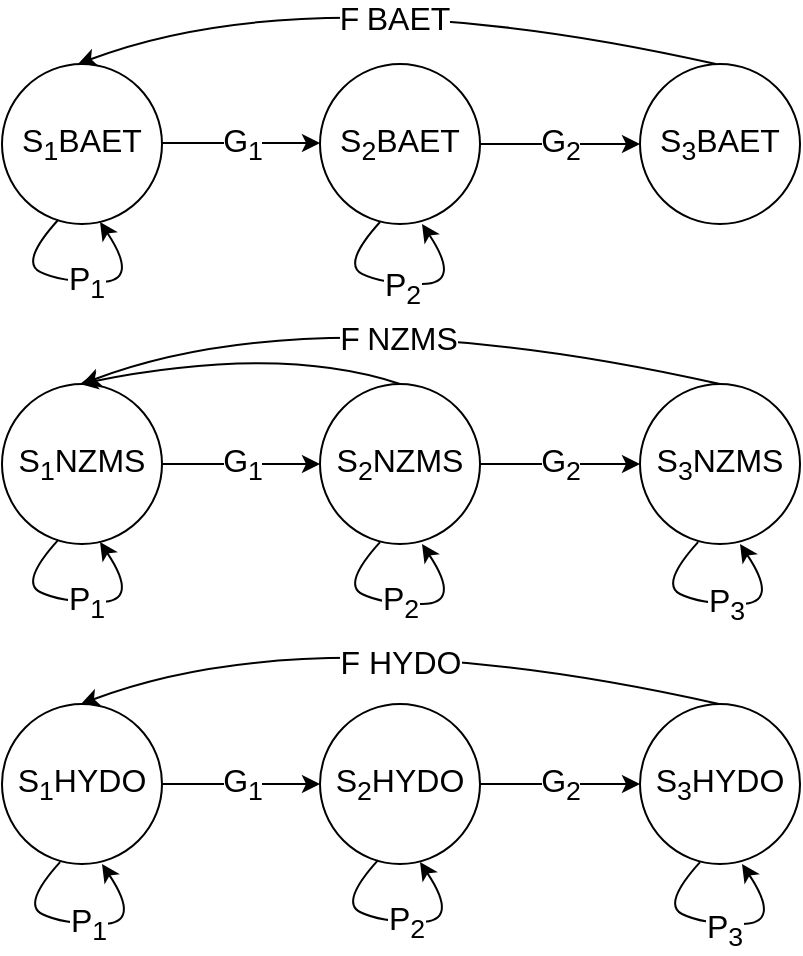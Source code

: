 <mxfile version="20.5.0" type="github">
  <diagram id="V8dSmbORWP49UcVRykCs" name="Page-1">
    <mxGraphModel dx="1027" dy="531" grid="1" gridSize="10" guides="1" tooltips="1" connect="1" arrows="1" fold="1" page="1" pageScale="1" pageWidth="850" pageHeight="1100" math="0" shadow="0">
      <root>
        <mxCell id="0" />
        <mxCell id="1" parent="0" />
        <mxCell id="CUxsv4Kta_BDDFA2uctb-1" value="S&lt;sub&gt;1&lt;/sub&gt;BAET" style="ellipse;whiteSpace=wrap;html=1;aspect=fixed;fontSize=16;" vertex="1" parent="1">
          <mxGeometry x="121" y="120" width="80" height="80" as="geometry" />
        </mxCell>
        <mxCell id="CUxsv4Kta_BDDFA2uctb-2" value="&lt;font style=&quot;font-size: 16px;&quot;&gt;S&lt;sub&gt;2&lt;/sub&gt;&lt;/font&gt;&lt;font style=&quot;font-size: 16px;&quot;&gt;BAET&lt;/font&gt;" style="ellipse;whiteSpace=wrap;html=1;aspect=fixed;fontSize=15;" vertex="1" parent="1">
          <mxGeometry x="280" y="120" width="80" height="80" as="geometry" />
        </mxCell>
        <mxCell id="CUxsv4Kta_BDDFA2uctb-3" value="&lt;font style=&quot;font-size: 16px;&quot;&gt;S&lt;sub&gt;3&lt;/sub&gt;&lt;/font&gt;&lt;font style=&quot;font-size: 16px;&quot;&gt;BAET&lt;/font&gt;" style="ellipse;whiteSpace=wrap;html=1;aspect=fixed;" vertex="1" parent="1">
          <mxGeometry x="440" y="120" width="80" height="80" as="geometry" />
        </mxCell>
        <mxCell id="CUxsv4Kta_BDDFA2uctb-4" value="S&lt;sub&gt;1&lt;/sub&gt;NZMS" style="ellipse;whiteSpace=wrap;html=1;aspect=fixed;fontSize=16;" vertex="1" parent="1">
          <mxGeometry x="121" y="280" width="80" height="80" as="geometry" />
        </mxCell>
        <mxCell id="CUxsv4Kta_BDDFA2uctb-5" value="&lt;font style=&quot;font-size: 16px;&quot;&gt;S&lt;sub&gt;2&lt;/sub&gt;&lt;/font&gt;&lt;font style=&quot;font-size: 16px;&quot;&gt;NZMS&lt;/font&gt;" style="ellipse;whiteSpace=wrap;html=1;aspect=fixed;" vertex="1" parent="1">
          <mxGeometry x="280" y="280" width="80" height="80" as="geometry" />
        </mxCell>
        <mxCell id="CUxsv4Kta_BDDFA2uctb-6" value="&lt;font style=&quot;font-size: 16px;&quot;&gt;S&lt;sub&gt;3&lt;/sub&gt;NZMS&lt;/font&gt;" style="ellipse;whiteSpace=wrap;html=1;aspect=fixed;" vertex="1" parent="1">
          <mxGeometry x="440" y="280" width="80" height="80" as="geometry" />
        </mxCell>
        <mxCell id="CUxsv4Kta_BDDFA2uctb-7" value="&lt;font style=&quot;font-size: 16px;&quot;&gt;S&lt;sub&gt;1&lt;/sub&gt;&lt;/font&gt;&lt;font style=&quot;font-size: 16px;&quot;&gt;HYDO&lt;/font&gt;" style="ellipse;whiteSpace=wrap;html=1;aspect=fixed;" vertex="1" parent="1">
          <mxGeometry x="121" y="440" width="80" height="80" as="geometry" />
        </mxCell>
        <mxCell id="CUxsv4Kta_BDDFA2uctb-8" value="&lt;font style=&quot;font-size: 16px;&quot;&gt;S&lt;sub&gt;2&lt;/sub&gt;&lt;/font&gt;&lt;font style=&quot;font-size: 16px;&quot;&gt;HYDO&lt;/font&gt;" style="ellipse;whiteSpace=wrap;html=1;aspect=fixed;" vertex="1" parent="1">
          <mxGeometry x="280" y="440" width="80" height="80" as="geometry" />
        </mxCell>
        <mxCell id="CUxsv4Kta_BDDFA2uctb-9" value="&lt;font style=&quot;font-size: 16px;&quot;&gt;S&lt;sub&gt;3&lt;/sub&gt;&lt;/font&gt;&lt;font style=&quot;font-size: 16px;&quot;&gt;HYDO&lt;/font&gt;" style="ellipse;whiteSpace=wrap;html=1;aspect=fixed;" vertex="1" parent="1">
          <mxGeometry x="440" y="440" width="80" height="80" as="geometry" />
        </mxCell>
        <mxCell id="CUxsv4Kta_BDDFA2uctb-14" value="&lt;font style=&quot;font-size: 16px;&quot;&gt;G&lt;sub&gt;1&lt;/sub&gt;&lt;/font&gt;" style="endArrow=classic;html=1;rounded=0;exitX=1;exitY=0.5;exitDx=0;exitDy=0;" edge="1" parent="1" source="CUxsv4Kta_BDDFA2uctb-7" target="CUxsv4Kta_BDDFA2uctb-8">
          <mxGeometry width="50" height="50" relative="1" as="geometry">
            <mxPoint x="400" y="380" as="sourcePoint" />
            <mxPoint x="450" y="330" as="targetPoint" />
          </mxGeometry>
        </mxCell>
        <mxCell id="CUxsv4Kta_BDDFA2uctb-15" value="&lt;font style=&quot;font-size: 16px;&quot;&gt;G&lt;sub&gt;2&lt;/sub&gt;&lt;/font&gt;" style="endArrow=classic;html=1;rounded=0;exitX=1;exitY=0.5;exitDx=0;exitDy=0;entryX=0;entryY=0.5;entryDx=0;entryDy=0;" edge="1" parent="1" source="CUxsv4Kta_BDDFA2uctb-8" target="CUxsv4Kta_BDDFA2uctb-9">
          <mxGeometry width="50" height="50" relative="1" as="geometry">
            <mxPoint x="400" y="380" as="sourcePoint" />
            <mxPoint x="450" y="330" as="targetPoint" />
          </mxGeometry>
        </mxCell>
        <mxCell id="CUxsv4Kta_BDDFA2uctb-18" value="G&lt;sub&gt;1&lt;/sub&gt;" style="endArrow=classic;html=1;rounded=0;fontSize=16;exitX=1;exitY=0.5;exitDx=0;exitDy=0;entryX=0;entryY=0.5;entryDx=0;entryDy=0;" edge="1" parent="1">
          <mxGeometry width="50" height="50" relative="1" as="geometry">
            <mxPoint x="201" y="159.5" as="sourcePoint" />
            <mxPoint x="280" y="159.5" as="targetPoint" />
          </mxGeometry>
        </mxCell>
        <mxCell id="CUxsv4Kta_BDDFA2uctb-19" value="G&lt;sub&gt;2&lt;/sub&gt;" style="endArrow=classic;html=1;rounded=0;fontSize=16;exitX=1;exitY=0.5;exitDx=0;exitDy=0;entryX=0;entryY=0.5;entryDx=0;entryDy=0;" edge="1" parent="1" source="CUxsv4Kta_BDDFA2uctb-2" target="CUxsv4Kta_BDDFA2uctb-3">
          <mxGeometry width="50" height="50" relative="1" as="geometry">
            <mxPoint x="460" y="380" as="sourcePoint" />
            <mxPoint x="510" y="330" as="targetPoint" />
          </mxGeometry>
        </mxCell>
        <mxCell id="CUxsv4Kta_BDDFA2uctb-20" value="G&lt;sub&gt;1&lt;/sub&gt;" style="endArrow=classic;html=1;rounded=0;fontSize=16;exitX=1;exitY=0.5;exitDx=0;exitDy=0;entryX=0;entryY=0.5;entryDx=0;entryDy=0;" edge="1" parent="1" source="CUxsv4Kta_BDDFA2uctb-4" target="CUxsv4Kta_BDDFA2uctb-5">
          <mxGeometry width="50" height="50" relative="1" as="geometry">
            <mxPoint x="460" y="380" as="sourcePoint" />
            <mxPoint x="270" y="320" as="targetPoint" />
          </mxGeometry>
        </mxCell>
        <mxCell id="CUxsv4Kta_BDDFA2uctb-21" value="G&lt;sub&gt;2&lt;/sub&gt;" style="endArrow=classic;html=1;rounded=0;fontSize=16;exitX=1;exitY=0.5;exitDx=0;exitDy=0;entryX=0;entryY=0.5;entryDx=0;entryDy=0;" edge="1" parent="1" source="CUxsv4Kta_BDDFA2uctb-5" target="CUxsv4Kta_BDDFA2uctb-6">
          <mxGeometry width="50" height="50" relative="1" as="geometry">
            <mxPoint x="460" y="380" as="sourcePoint" />
            <mxPoint x="440" y="330" as="targetPoint" />
          </mxGeometry>
        </mxCell>
        <mxCell id="CUxsv4Kta_BDDFA2uctb-23" value="P&lt;sub&gt;3&lt;/sub&gt;" style="curved=1;endArrow=classic;html=1;rounded=0;fontSize=16;exitX=0.363;exitY=0.988;exitDx=0;exitDy=0;entryX=0.625;entryY=1;entryDx=0;entryDy=0;exitPerimeter=0;entryPerimeter=0;" edge="1" parent="1" source="CUxsv4Kta_BDDFA2uctb-6" target="CUxsv4Kta_BDDFA2uctb-6">
          <mxGeometry width="50" height="50" relative="1" as="geometry">
            <mxPoint x="460" y="380" as="sourcePoint" />
            <mxPoint x="510" y="330" as="targetPoint" />
            <Array as="points">
              <mxPoint x="450" y="380" />
              <mxPoint x="470" y="390" />
              <mxPoint x="510" y="390" />
            </Array>
          </mxGeometry>
        </mxCell>
        <mxCell id="CUxsv4Kta_BDDFA2uctb-24" value="P&lt;sub&gt;1&lt;/sub&gt;" style="curved=1;endArrow=classic;html=1;rounded=0;fontSize=16;exitX=0.363;exitY=0.988;exitDx=0;exitDy=0;entryX=0.625;entryY=1;entryDx=0;entryDy=0;exitPerimeter=0;entryPerimeter=0;" edge="1" parent="1">
          <mxGeometry width="50" height="50" relative="1" as="geometry">
            <mxPoint x="149.04" y="198.0" as="sourcePoint" />
            <mxPoint x="170" y="198.96" as="targetPoint" />
            <Array as="points">
              <mxPoint x="130" y="218.96" />
              <mxPoint x="150" y="228.96" />
              <mxPoint x="190" y="228.96" />
            </Array>
          </mxGeometry>
        </mxCell>
        <mxCell id="CUxsv4Kta_BDDFA2uctb-25" value="" style="curved=1;endArrow=classic;html=1;rounded=0;fontSize=16;exitX=0.363;exitY=0.988;exitDx=0;exitDy=0;entryX=0.625;entryY=1;entryDx=0;entryDy=0;exitPerimeter=0;entryPerimeter=0;" edge="1" parent="1">
          <mxGeometry width="50" height="50" relative="1" as="geometry">
            <mxPoint x="310.04" y="199" as="sourcePoint" />
            <mxPoint x="331" y="199.96" as="targetPoint" />
            <Array as="points">
              <mxPoint x="291" y="219.96" />
              <mxPoint x="311" y="229.96" />
              <mxPoint x="351" y="229.96" />
            </Array>
          </mxGeometry>
        </mxCell>
        <mxCell id="CUxsv4Kta_BDDFA2uctb-27" value="P&lt;sub&gt;2&lt;/sub&gt;" style="edgeLabel;html=1;align=center;verticalAlign=middle;resizable=0;points=[];fontSize=16;" vertex="1" connectable="0" parent="CUxsv4Kta_BDDFA2uctb-25">
          <mxGeometry x="-0.042" y="-2" relative="1" as="geometry">
            <mxPoint as="offset" />
          </mxGeometry>
        </mxCell>
        <mxCell id="CUxsv4Kta_BDDFA2uctb-28" value="" style="curved=1;endArrow=classic;html=1;rounded=0;fontSize=16;exitX=0.363;exitY=0.988;exitDx=0;exitDy=0;entryX=0.625;entryY=1;entryDx=0;entryDy=0;exitPerimeter=0;entryPerimeter=0;" edge="1" parent="1">
          <mxGeometry width="50" height="50" relative="1" as="geometry">
            <mxPoint x="310.04" y="359.04" as="sourcePoint" />
            <mxPoint x="331" y="360" as="targetPoint" />
            <Array as="points">
              <mxPoint x="291" y="380" />
              <mxPoint x="311" y="390" />
              <mxPoint x="351" y="390" />
            </Array>
          </mxGeometry>
        </mxCell>
        <mxCell id="CUxsv4Kta_BDDFA2uctb-33" value="P&lt;sub&gt;2&lt;/sub&gt;" style="edgeLabel;html=1;align=center;verticalAlign=middle;resizable=0;points=[];fontSize=16;" vertex="1" connectable="0" parent="CUxsv4Kta_BDDFA2uctb-28">
          <mxGeometry x="-0.058" y="1" relative="1" as="geometry">
            <mxPoint as="offset" />
          </mxGeometry>
        </mxCell>
        <mxCell id="CUxsv4Kta_BDDFA2uctb-29" value="P&lt;sub&gt;1&lt;/sub&gt;" style="curved=1;endArrow=classic;html=1;rounded=0;fontSize=16;exitX=0.363;exitY=0.988;exitDx=0;exitDy=0;entryX=0.625;entryY=1;entryDx=0;entryDy=0;exitPerimeter=0;entryPerimeter=0;" edge="1" parent="1">
          <mxGeometry width="50" height="50" relative="1" as="geometry">
            <mxPoint x="149.04" y="358.04" as="sourcePoint" />
            <mxPoint x="170" y="359" as="targetPoint" />
            <Array as="points">
              <mxPoint x="130" y="379" />
              <mxPoint x="150" y="389" />
              <mxPoint x="190" y="389" />
            </Array>
          </mxGeometry>
        </mxCell>
        <mxCell id="CUxsv4Kta_BDDFA2uctb-30" value="P&lt;sub&gt;1&lt;/sub&gt;" style="curved=1;endArrow=classic;html=1;rounded=0;fontSize=16;exitX=0.363;exitY=0.988;exitDx=0;exitDy=0;entryX=0.625;entryY=1;entryDx=0;entryDy=0;exitPerimeter=0;entryPerimeter=0;" edge="1" parent="1">
          <mxGeometry width="50" height="50" relative="1" as="geometry">
            <mxPoint x="150.04" y="519.04" as="sourcePoint" />
            <mxPoint x="171" y="520" as="targetPoint" />
            <Array as="points">
              <mxPoint x="131" y="540" />
              <mxPoint x="151" y="550" />
              <mxPoint x="191" y="550" />
            </Array>
          </mxGeometry>
        </mxCell>
        <mxCell id="CUxsv4Kta_BDDFA2uctb-31" value="P&lt;sub&gt;2&lt;/sub&gt;" style="curved=1;endArrow=classic;html=1;rounded=0;fontSize=16;exitX=0.363;exitY=0.988;exitDx=0;exitDy=0;entryX=0.625;entryY=1;entryDx=0;entryDy=0;exitPerimeter=0;entryPerimeter=0;" edge="1" parent="1">
          <mxGeometry width="50" height="50" relative="1" as="geometry">
            <mxPoint x="309.04" y="518.04" as="sourcePoint" />
            <mxPoint x="330" y="519" as="targetPoint" />
            <Array as="points">
              <mxPoint x="290" y="539" />
              <mxPoint x="310" y="549" />
              <mxPoint x="350" y="549" />
            </Array>
          </mxGeometry>
        </mxCell>
        <mxCell id="CUxsv4Kta_BDDFA2uctb-32" value="" style="curved=1;endArrow=classic;html=1;rounded=0;fontSize=16;exitX=0.363;exitY=0.988;exitDx=0;exitDy=0;entryX=0.625;entryY=1;entryDx=0;entryDy=0;exitPerimeter=0;entryPerimeter=0;" edge="1" parent="1">
          <mxGeometry width="50" height="50" relative="1" as="geometry">
            <mxPoint x="470.04" y="519.04" as="sourcePoint" />
            <mxPoint x="491" y="520" as="targetPoint" />
            <Array as="points">
              <mxPoint x="451" y="540" />
              <mxPoint x="471" y="550" />
              <mxPoint x="511" y="550" />
            </Array>
          </mxGeometry>
        </mxCell>
        <mxCell id="CUxsv4Kta_BDDFA2uctb-34" value="P&lt;sub&gt;3&lt;/sub&gt;" style="edgeLabel;html=1;align=center;verticalAlign=middle;resizable=0;points=[];fontSize=16;" vertex="1" connectable="0" parent="CUxsv4Kta_BDDFA2uctb-32">
          <mxGeometry x="-0.027" y="-3" relative="1" as="geometry">
            <mxPoint as="offset" />
          </mxGeometry>
        </mxCell>
        <mxCell id="CUxsv4Kta_BDDFA2uctb-35" value="" style="curved=1;endArrow=classic;html=1;rounded=0;fontSize=16;entryX=0.5;entryY=0;entryDx=0;entryDy=0;" edge="1" parent="1" target="CUxsv4Kta_BDDFA2uctb-4">
          <mxGeometry width="50" height="50" relative="1" as="geometry">
            <mxPoint x="480" y="280" as="sourcePoint" />
            <mxPoint x="161" y="275" as="targetPoint" />
            <Array as="points">
              <mxPoint x="280" y="235" />
            </Array>
          </mxGeometry>
        </mxCell>
        <mxCell id="CUxsv4Kta_BDDFA2uctb-37" value="F&lt;sub&gt; &lt;/sub&gt;NZMS" style="edgeLabel;html=1;align=center;verticalAlign=middle;resizable=0;points=[];fontSize=16;" vertex="1" connectable="0" parent="CUxsv4Kta_BDDFA2uctb-35">
          <mxGeometry x="-0.027" y="15" relative="1" as="geometry">
            <mxPoint as="offset" />
          </mxGeometry>
        </mxCell>
        <mxCell id="CUxsv4Kta_BDDFA2uctb-38" value="" style="curved=1;endArrow=classic;html=1;rounded=0;fontSize=16;entryX=0.5;entryY=0;entryDx=0;entryDy=0;" edge="1" parent="1">
          <mxGeometry width="50" height="50" relative="1" as="geometry">
            <mxPoint x="479.5" y="440" as="sourcePoint" />
            <mxPoint x="160.5" y="440" as="targetPoint" />
            <Array as="points">
              <mxPoint x="279.5" y="395" />
            </Array>
          </mxGeometry>
        </mxCell>
        <mxCell id="CUxsv4Kta_BDDFA2uctb-39" value="F HYDO" style="edgeLabel;html=1;align=center;verticalAlign=middle;resizable=0;points=[];fontSize=16;" vertex="1" connectable="0" parent="CUxsv4Kta_BDDFA2uctb-38">
          <mxGeometry x="-0.027" y="15" relative="1" as="geometry">
            <mxPoint x="1" as="offset" />
          </mxGeometry>
        </mxCell>
        <mxCell id="CUxsv4Kta_BDDFA2uctb-40" value="" style="curved=1;endArrow=classic;html=1;rounded=0;fontSize=16;entryX=0.5;entryY=0;entryDx=0;entryDy=0;" edge="1" parent="1">
          <mxGeometry width="50" height="50" relative="1" as="geometry">
            <mxPoint x="478" y="120" as="sourcePoint" />
            <mxPoint x="159" y="120" as="targetPoint" />
            <Array as="points">
              <mxPoint x="278" y="75" />
            </Array>
          </mxGeometry>
        </mxCell>
        <mxCell id="CUxsv4Kta_BDDFA2uctb-41" value="F&lt;sub&gt; &lt;/sub&gt;BAET" style="edgeLabel;html=1;align=center;verticalAlign=middle;resizable=0;points=[];fontSize=16;" vertex="1" connectable="0" parent="CUxsv4Kta_BDDFA2uctb-40">
          <mxGeometry x="-0.027" y="15" relative="1" as="geometry">
            <mxPoint as="offset" />
          </mxGeometry>
        </mxCell>
        <mxCell id="CUxsv4Kta_BDDFA2uctb-43" value="" style="curved=1;endArrow=classic;html=1;rounded=0;fontSize=16;" edge="1" parent="1">
          <mxGeometry width="50" height="50" relative="1" as="geometry">
            <mxPoint x="320" y="280" as="sourcePoint" />
            <mxPoint x="160" y="280" as="targetPoint" />
            <Array as="points">
              <mxPoint x="320" y="280" />
              <mxPoint x="260" y="260" />
            </Array>
          </mxGeometry>
        </mxCell>
      </root>
    </mxGraphModel>
  </diagram>
</mxfile>
